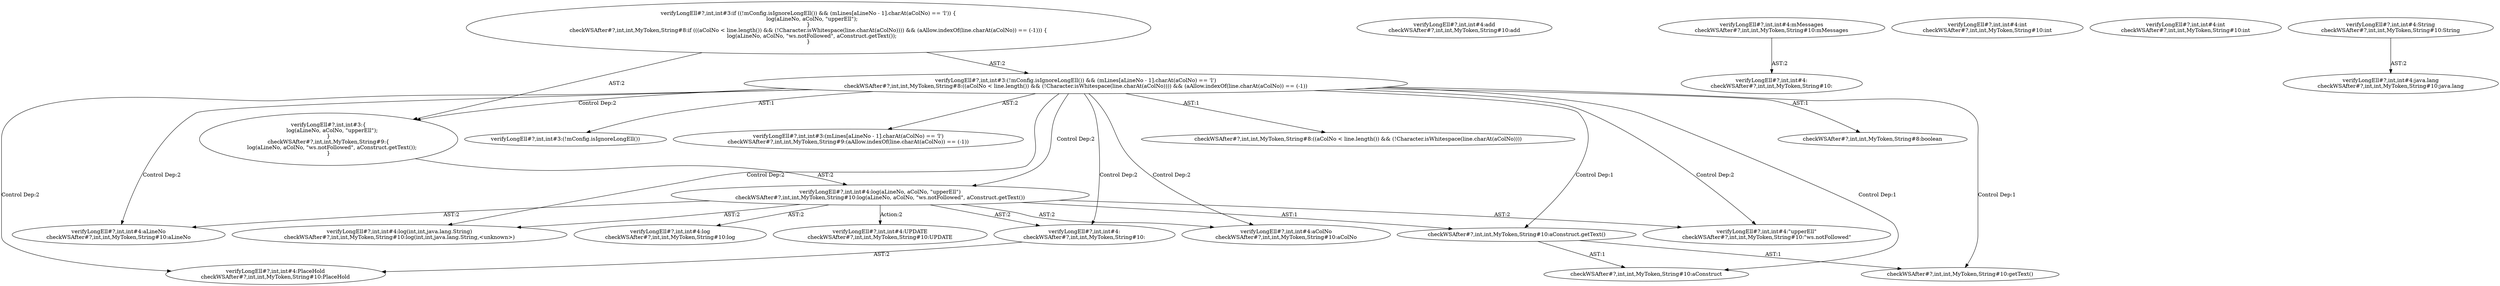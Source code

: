 digraph "Pattern" {
0 [label="verifyLongEll#?,int,int#4:UPDATE
checkWSAfter#?,int,int,MyToken,String#10:UPDATE" shape=ellipse]
1 [label="verifyLongEll#?,int,int#4:log(aLineNo, aColNo, \"upperEll\")
checkWSAfter#?,int,int,MyToken,String#10:log(aLineNo, aColNo, \"ws.notFollowed\", aConstruct.getText())" shape=ellipse]
2 [label="verifyLongEll#?,int,int#3:(!mConfig.isIgnoreLongEll()) && (mLines[aLineNo - 1].charAt(aColNo) == 'l')
checkWSAfter#?,int,int,MyToken,String#8:((aColNo < line.length()) && (!Character.isWhitespace(line.charAt(aColNo)))) && (aAllow.indexOf(line.charAt(aColNo)) == (-1))" shape=ellipse]
3 [label="verifyLongEll#?,int,int#3:if ((!mConfig.isIgnoreLongEll()) && (mLines[aLineNo - 1].charAt(aColNo) == 'l')) \{
    log(aLineNo, aColNo, \"upperEll\");
\}
checkWSAfter#?,int,int,MyToken,String#8:if (((aColNo < line.length()) && (!Character.isWhitespace(line.charAt(aColNo)))) && (aAllow.indexOf(line.charAt(aColNo)) == (-1))) \{
    log(aLineNo, aColNo, \"ws.notFollowed\", aConstruct.getText());
\}" shape=ellipse]
4 [label="verifyLongEll#?,int,int#3:(!mConfig.isIgnoreLongEll())" shape=ellipse]
5 [label="verifyLongEll#?,int,int#3:(mLines[aLineNo - 1].charAt(aColNo) == 'l')
checkWSAfter#?,int,int,MyToken,String#9:(aAllow.indexOf(line.charAt(aColNo)) == (-1))" shape=ellipse]
6 [label="verifyLongEll#?,int,int#3:\{
    log(aLineNo, aColNo, \"upperEll\");
\}
checkWSAfter#?,int,int,MyToken,String#9:\{
    log(aLineNo, aColNo, \"ws.notFollowed\", aConstruct.getText());
\}" shape=ellipse]
7 [label="verifyLongEll#?,int,int#4:log(int,int,java.lang.String)
checkWSAfter#?,int,int,MyToken,String#10:log(int,int,java.lang.String,<unknown>)" shape=ellipse]
8 [label="verifyLongEll#?,int,int#4:
checkWSAfter#?,int,int,MyToken,String#10:" shape=ellipse]
9 [label="verifyLongEll#?,int,int#4:PlaceHold
checkWSAfter#?,int,int,MyToken,String#10:PlaceHold" shape=ellipse]
10 [label="verifyLongEll#?,int,int#4:aLineNo
checkWSAfter#?,int,int,MyToken,String#10:aLineNo" shape=ellipse]
11 [label="verifyLongEll#?,int,int#4:aColNo
checkWSAfter#?,int,int,MyToken,String#10:aColNo" shape=ellipse]
12 [label="verifyLongEll#?,int,int#4:\"upperEll\"
checkWSAfter#?,int,int,MyToken,String#10:\"ws.notFollowed\"" shape=ellipse]
13 [label="verifyLongEll#?,int,int#4:add
checkWSAfter#?,int,int,MyToken,String#10:add" shape=ellipse]
14 [label="verifyLongEll#?,int,int#4:mMessages
checkWSAfter#?,int,int,MyToken,String#10:mMessages" shape=ellipse]
15 [label="verifyLongEll#?,int,int#4:
checkWSAfter#?,int,int,MyToken,String#10:" shape=ellipse]
16 [label="verifyLongEll#?,int,int#4:int
checkWSAfter#?,int,int,MyToken,String#10:int" shape=ellipse]
17 [label="verifyLongEll#?,int,int#4:int
checkWSAfter#?,int,int,MyToken,String#10:int" shape=ellipse]
18 [label="verifyLongEll#?,int,int#4:String
checkWSAfter#?,int,int,MyToken,String#10:String" shape=ellipse]
19 [label="verifyLongEll#?,int,int#4:java.lang
checkWSAfter#?,int,int,MyToken,String#10:java.lang" shape=ellipse]
20 [label="verifyLongEll#?,int,int#4:log
checkWSAfter#?,int,int,MyToken,String#10:log" shape=ellipse]
21 [label="checkWSAfter#?,int,int,MyToken,String#8:((aColNo < line.length()) && (!Character.isWhitespace(line.charAt(aColNo))))" shape=ellipse]
22 [label="checkWSAfter#?,int,int,MyToken,String#10:aConstruct.getText()" shape=ellipse]
23 [label="checkWSAfter#?,int,int,MyToken,String#10:getText()" shape=ellipse]
24 [label="checkWSAfter#?,int,int,MyToken,String#10:aConstruct" shape=ellipse]
25 [label="checkWSAfter#?,int,int,MyToken,String#8:boolean" shape=ellipse]
1 -> 0 [label="Action:2"];
1 -> 20 [label="AST:2"];
1 -> 8 [label="AST:2"];
1 -> 7 [label="AST:2"];
1 -> 10 [label="AST:2"];
1 -> 11 [label="AST:2"];
1 -> 12 [label="AST:2"];
1 -> 22 [label="AST:1"];
2 -> 1 [label="Control Dep:2"];
2 -> 4 [label="AST:1"];
2 -> 5 [label="AST:2"];
2 -> 6 [label="Control Dep:2"];
2 -> 7 [label="Control Dep:2"];
2 -> 8 [label="Control Dep:2"];
2 -> 9 [label="Control Dep:2"];
2 -> 10 [label="Control Dep:2"];
2 -> 11 [label="Control Dep:2"];
2 -> 12 [label="Control Dep:2"];
2 -> 21 [label="AST:1"];
2 -> 22 [label="Control Dep:1"];
2 -> 23 [label="Control Dep:1"];
2 -> 24 [label="Control Dep:1"];
2 -> 25 [label="AST:1"];
3 -> 2 [label="AST:2"];
3 -> 6 [label="AST:2"];
6 -> 1 [label="AST:2"];
8 -> 9 [label="AST:2"];
14 -> 15 [label="AST:2"];
18 -> 19 [label="AST:2"];
22 -> 24 [label="AST:1"];
22 -> 23 [label="AST:1"];
}